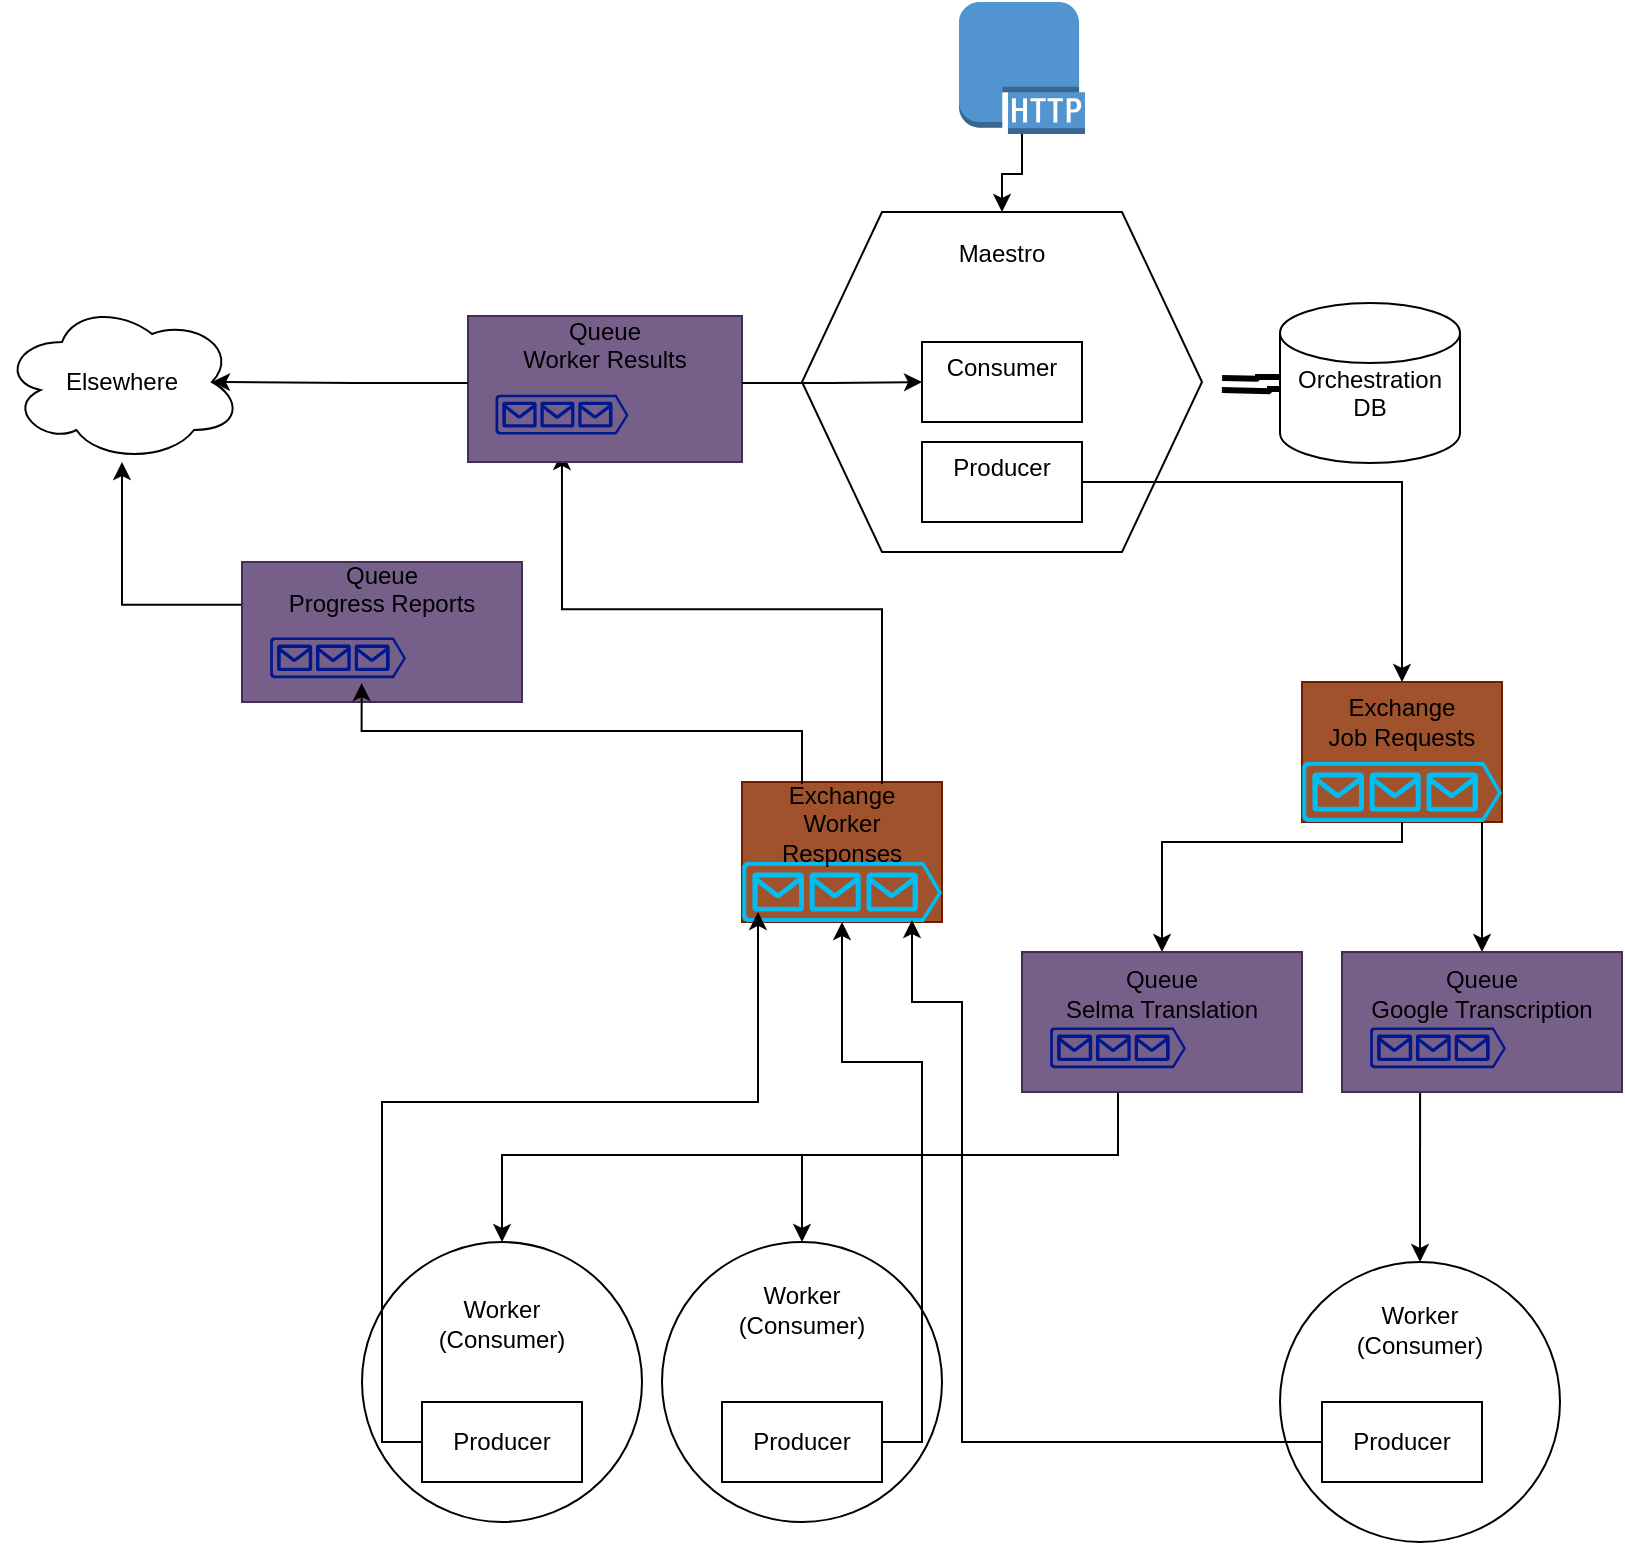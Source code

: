 <mxfile>
    <diagram id="jmxebU8Hmyt5pmjYxlQo" name="Page-1">
        <mxGraphModel dx="2890" dy="929" grid="1" gridSize="10" guides="1" tooltips="1" connect="1" arrows="1" fold="1" page="1" pageScale="1" pageWidth="827" pageHeight="1169" background="none" math="0" shadow="0">
            <root>
                <mxCell id="0"/>
                <mxCell id="1" parent="0"/>
                <mxCell id="F8Vk_rfwNrUZP1xu2jZK-1" value="&lt;div&gt;Orchestration DB&lt;/div&gt;&lt;div&gt;&lt;br&gt;&lt;/div&gt;" style="shape=cylinder3;whiteSpace=wrap;html=1;boundedLbl=1;backgroundOutline=1;size=15;" parent="1" vertex="1">
                    <mxGeometry x="-891" y="190.5" width="90" height="80" as="geometry"/>
                </mxCell>
                <mxCell id="F8Vk_rfwNrUZP1xu2jZK-9" value="" style="group;perimeterSpacing=4;fillColor=#a0522d;strokeColor=#6D1F00;fontColor=#ffffff;" parent="1" vertex="1" connectable="0">
                    <mxGeometry x="-1160" y="430" width="100" height="70" as="geometry"/>
                </mxCell>
                <mxCell id="F8Vk_rfwNrUZP1xu2jZK-3" value="" style="verticalLabelPosition=bottom;html=1;verticalAlign=top;align=center;strokeColor=none;fillColor=#00BEF2;shape=mxgraph.azure.queue_generic;pointerEvents=1;" parent="F8Vk_rfwNrUZP1xu2jZK-9" vertex="1">
                    <mxGeometry y="40.0" width="100.0" height="30" as="geometry"/>
                </mxCell>
                <mxCell id="F8Vk_rfwNrUZP1xu2jZK-8" value="&lt;div&gt;Exchange&lt;/div&gt;&lt;div&gt;Worker Responses&lt;/div&gt;" style="text;html=1;strokeColor=none;fillColor=none;align=center;verticalAlign=middle;whiteSpace=wrap;rounded=0;" parent="F8Vk_rfwNrUZP1xu2jZK-9" vertex="1">
                    <mxGeometry x="10" y="1" width="80" height="40.0" as="geometry"/>
                </mxCell>
                <mxCell id="F8Vk_rfwNrUZP1xu2jZK-16" value="" style="group" parent="1" vertex="1" connectable="0">
                    <mxGeometry x="-1130" y="145" width="200" height="170" as="geometry"/>
                </mxCell>
                <mxCell id="F8Vk_rfwNrUZP1xu2jZK-13" value="&lt;div&gt;Maestro&lt;/div&gt;&lt;div&gt;&lt;br&gt;&lt;/div&gt;&lt;div&gt;&lt;br&gt;&lt;/div&gt;&lt;div&gt;&lt;br&gt;&lt;/div&gt;&lt;div&gt;&lt;br&gt;&lt;/div&gt;&lt;div&gt;&lt;br&gt;&lt;/div&gt;&lt;div&gt;&lt;br&gt;&lt;/div&gt;&lt;div&gt;&lt;br&gt;&lt;/div&gt;&lt;div&gt;&lt;br&gt;&lt;/div&gt;&lt;div&gt;&lt;br&gt;&lt;/div&gt;" style="shape=hexagon;perimeter=hexagonPerimeter2;whiteSpace=wrap;html=1;fixedSize=1;size=40;" parent="F8Vk_rfwNrUZP1xu2jZK-16" vertex="1">
                    <mxGeometry width="200" height="170" as="geometry"/>
                </mxCell>
                <mxCell id="F8Vk_rfwNrUZP1xu2jZK-15" value="&lt;div&gt;Consumer&lt;/div&gt;&lt;div&gt;&lt;br&gt;&lt;/div&gt;" style="rounded=0;whiteSpace=wrap;html=1;" parent="F8Vk_rfwNrUZP1xu2jZK-16" vertex="1">
                    <mxGeometry x="60" y="65" width="80" height="40" as="geometry"/>
                </mxCell>
                <mxCell id="F8Vk_rfwNrUZP1xu2jZK-14" value="&lt;div&gt;Producer&lt;/div&gt;&lt;div&gt;&lt;br&gt;&lt;/div&gt;" style="rounded=0;whiteSpace=wrap;html=1;" parent="F8Vk_rfwNrUZP1xu2jZK-16" vertex="1">
                    <mxGeometry x="60" y="115" width="80" height="40" as="geometry"/>
                </mxCell>
                <mxCell id="F8Vk_rfwNrUZP1xu2jZK-25" style="edgeStyle=orthogonalEdgeStyle;rounded=0;orthogonalLoop=1;jettySize=auto;html=1;exitX=0.75;exitY=0;exitDx=0;exitDy=0;entryX=0.5;entryY=1.436;entryDx=0;entryDy=0;entryPerimeter=0;" parent="1" source="F8Vk_rfwNrUZP1xu2jZK-8" target="1Skw7PVxOpVm50sUuS1Q-14" edge="1">
                    <mxGeometry relative="1" as="geometry"/>
                </mxCell>
                <mxCell id="F8Vk_rfwNrUZP1xu2jZK-12" value="&lt;div&gt;Worker&lt;/div&gt;&lt;div&gt;(Consumer)&lt;br&gt;&lt;/div&gt;&lt;div&gt;&lt;br&gt;&lt;/div&gt;&lt;div&gt;&lt;br&gt;&lt;/div&gt;&lt;div&gt;&lt;br&gt;&lt;/div&gt;&lt;div&gt;&lt;br&gt;&lt;/div&gt;" style="ellipse;whiteSpace=wrap;html=1;aspect=fixed;" parent="1" vertex="1">
                    <mxGeometry x="-1350" y="660" width="140" height="140" as="geometry"/>
                </mxCell>
                <mxCell id="F8Vk_rfwNrUZP1xu2jZK-51" style="edgeStyle=orthogonalEdgeStyle;rounded=0;orthogonalLoop=1;jettySize=auto;html=1;exitX=0;exitY=0.5;exitDx=0;exitDy=0;entryX=0.08;entryY=0.833;entryDx=0;entryDy=0;entryPerimeter=0;" parent="1" source="F8Vk_rfwNrUZP1xu2jZK-11" target="F8Vk_rfwNrUZP1xu2jZK-3" edge="1">
                    <mxGeometry relative="1" as="geometry">
                        <Array as="points">
                            <mxPoint x="-1340" y="760"/>
                            <mxPoint x="-1340" y="590"/>
                            <mxPoint x="-1152" y="590"/>
                        </Array>
                    </mxGeometry>
                </mxCell>
                <mxCell id="F8Vk_rfwNrUZP1xu2jZK-11" value="&lt;div&gt;Producer&lt;/div&gt;" style="rounded=0;whiteSpace=wrap;html=1;" parent="1" vertex="1">
                    <mxGeometry x="-1320" y="740" width="80" height="40" as="geometry"/>
                </mxCell>
                <mxCell id="F8Vk_rfwNrUZP1xu2jZK-26" value="" style="group;perimeterSpacing=4;fillColor=#a0522d;strokeColor=#6D1F00;fontColor=#ffffff;" parent="1" vertex="1" connectable="0">
                    <mxGeometry x="-880" y="380" width="100" height="70" as="geometry"/>
                </mxCell>
                <mxCell id="F8Vk_rfwNrUZP1xu2jZK-27" value="" style="verticalLabelPosition=bottom;html=1;verticalAlign=top;align=center;strokeColor=none;fillColor=#00BEF2;shape=mxgraph.azure.queue_generic;pointerEvents=1;" parent="F8Vk_rfwNrUZP1xu2jZK-26" vertex="1">
                    <mxGeometry y="40.0" width="100.0" height="30" as="geometry"/>
                </mxCell>
                <mxCell id="F8Vk_rfwNrUZP1xu2jZK-28" value="&lt;div&gt;Exchange&lt;/div&gt;&lt;div&gt;Job Requests&lt;br&gt;&lt;/div&gt;" style="text;html=1;strokeColor=none;fillColor=none;align=center;verticalAlign=middle;whiteSpace=wrap;rounded=0;" parent="F8Vk_rfwNrUZP1xu2jZK-26" vertex="1">
                    <mxGeometry x="10" width="80" height="40.0" as="geometry"/>
                </mxCell>
                <mxCell id="F8Vk_rfwNrUZP1xu2jZK-30" style="edgeStyle=orthogonalEdgeStyle;rounded=0;orthogonalLoop=1;jettySize=auto;html=1;exitX=1;exitY=0.5;exitDx=0;exitDy=0;" parent="1" source="F8Vk_rfwNrUZP1xu2jZK-14" target="F8Vk_rfwNrUZP1xu2jZK-28" edge="1">
                    <mxGeometry relative="1" as="geometry"/>
                </mxCell>
                <mxCell id="F8Vk_rfwNrUZP1xu2jZK-42" style="edgeStyle=orthogonalEdgeStyle;rounded=0;orthogonalLoop=1;jettySize=auto;html=1;entryX=0.5;entryY=0;entryDx=0;entryDy=0;" parent="1" target="1Skw7PVxOpVm50sUuS1Q-11" edge="1">
                    <mxGeometry relative="1" as="geometry">
                        <mxPoint x="-790" y="450" as="sourcePoint"/>
                        <Array as="points">
                            <mxPoint x="-790" y="450"/>
                        </Array>
                        <mxPoint x="-857" y="550" as="targetPoint"/>
                    </mxGeometry>
                </mxCell>
                <mxCell id="F8Vk_rfwNrUZP1xu2jZK-44" style="edgeStyle=orthogonalEdgeStyle;rounded=0;orthogonalLoop=1;jettySize=auto;html=1;exitX=0.5;exitY=1;exitDx=0;exitDy=0;exitPerimeter=0;entryX=0.5;entryY=0;entryDx=0;entryDy=0;" parent="1" source="F8Vk_rfwNrUZP1xu2jZK-27" target="1Skw7PVxOpVm50sUuS1Q-7" edge="1">
                    <mxGeometry relative="1" as="geometry">
                        <Array as="points">
                            <mxPoint x="-830" y="460"/>
                            <mxPoint x="-950" y="460"/>
                        </Array>
                        <mxPoint x="-987" y="550" as="targetPoint"/>
                    </mxGeometry>
                </mxCell>
                <mxCell id="F8Vk_rfwNrUZP1xu2jZK-45" value="&lt;div&gt;Worker&lt;/div&gt;&lt;div&gt;(Consumer)&lt;br&gt;&lt;/div&gt;&lt;div&gt;&lt;br&gt;&lt;/div&gt;&lt;div&gt;&lt;br&gt;&lt;/div&gt;&lt;div&gt;&lt;br&gt;&lt;/div&gt;&lt;div&gt;&lt;br&gt;&lt;br&gt;&lt;/div&gt;" style="ellipse;whiteSpace=wrap;html=1;aspect=fixed;" parent="1" vertex="1">
                    <mxGeometry x="-1200" y="660" width="140" height="140" as="geometry"/>
                </mxCell>
                <mxCell id="F8Vk_rfwNrUZP1xu2jZK-46" value="&lt;div&gt;Worker&lt;/div&gt;&lt;div&gt;(Consumer)&lt;br&gt;&lt;/div&gt;&lt;div&gt;&lt;br&gt;&lt;/div&gt;&lt;div&gt;&lt;br&gt;&lt;/div&gt;&lt;div&gt;&lt;br&gt;&lt;/div&gt;&lt;div&gt;&lt;br&gt;&lt;br&gt;&lt;/div&gt;" style="ellipse;whiteSpace=wrap;html=1;aspect=fixed;" parent="1" vertex="1">
                    <mxGeometry x="-891" y="670" width="140" height="140" as="geometry"/>
                </mxCell>
                <mxCell id="F8Vk_rfwNrUZP1xu2jZK-47" value="" style="edgeStyle=orthogonalEdgeStyle;rounded=0;orthogonalLoop=1;jettySize=auto;html=1;exitX=0.368;exitY=1.094;exitDx=0;exitDy=0;exitPerimeter=0;" parent="1" source="1Skw7PVxOpVm50sUuS1Q-10" target="F8Vk_rfwNrUZP1xu2jZK-46" edge="1">
                    <mxGeometry relative="1" as="geometry">
                        <mxPoint x="-862" y="600" as="sourcePoint"/>
                    </mxGeometry>
                </mxCell>
                <mxCell id="F8Vk_rfwNrUZP1xu2jZK-49" style="edgeStyle=orthogonalEdgeStyle;rounded=0;orthogonalLoop=1;jettySize=auto;html=1;exitX=0.5;exitY=1;exitDx=0;exitDy=0;exitPerimeter=0;entryX=0.5;entryY=0;entryDx=0;entryDy=0;" parent="1" source="1Skw7PVxOpVm50sUuS1Q-6" target="F8Vk_rfwNrUZP1xu2jZK-45" edge="1">
                    <mxGeometry relative="1" as="geometry">
                        <mxPoint x="-982" y="600" as="sourcePoint"/>
                    </mxGeometry>
                </mxCell>
                <mxCell id="F8Vk_rfwNrUZP1xu2jZK-50" style="edgeStyle=orthogonalEdgeStyle;rounded=0;orthogonalLoop=1;jettySize=auto;html=1;exitX=0.5;exitY=1;exitDx=0;exitDy=0;exitPerimeter=0;entryX=0.5;entryY=0;entryDx=0;entryDy=0;" parent="1" source="1Skw7PVxOpVm50sUuS1Q-6" target="F8Vk_rfwNrUZP1xu2jZK-12" edge="1">
                    <mxGeometry relative="1" as="geometry">
                        <mxPoint x="-982" y="600" as="sourcePoint"/>
                    </mxGeometry>
                </mxCell>
                <mxCell id="F8Vk_rfwNrUZP1xu2jZK-52" style="edgeStyle=orthogonalEdgeStyle;rounded=0;orthogonalLoop=1;jettySize=auto;html=1;exitX=1;exitY=0.5;exitDx=0;exitDy=0;entryX=0.5;entryY=1;entryDx=0;entryDy=0;entryPerimeter=0;" parent="1" source="F8Vk_rfwNrUZP1xu2jZK-53" target="F8Vk_rfwNrUZP1xu2jZK-3" edge="1">
                    <mxGeometry relative="1" as="geometry">
                        <mxPoint x="-936" y="456" as="targetPoint"/>
                        <Array as="points">
                            <mxPoint x="-1070" y="760"/>
                            <mxPoint x="-1070" y="570"/>
                            <mxPoint x="-1110" y="570"/>
                        </Array>
                    </mxGeometry>
                </mxCell>
                <mxCell id="F8Vk_rfwNrUZP1xu2jZK-53" value="&lt;div&gt;Producer&lt;/div&gt;" style="rounded=0;whiteSpace=wrap;html=1;" parent="1" vertex="1">
                    <mxGeometry x="-1170" y="740" width="80" height="40" as="geometry"/>
                </mxCell>
                <mxCell id="F8Vk_rfwNrUZP1xu2jZK-56" style="edgeStyle=orthogonalEdgeStyle;rounded=0;orthogonalLoop=1;jettySize=auto;html=1;entryX=0.85;entryY=0.967;entryDx=0;entryDy=0;entryPerimeter=0;" parent="1" source="F8Vk_rfwNrUZP1xu2jZK-54" target="F8Vk_rfwNrUZP1xu2jZK-3" edge="1">
                    <mxGeometry relative="1" as="geometry">
                        <mxPoint x="-1050" y="440" as="targetPoint"/>
                        <Array as="points">
                            <mxPoint x="-1050" y="760"/>
                            <mxPoint x="-1050" y="540"/>
                            <mxPoint x="-1075" y="540"/>
                        </Array>
                    </mxGeometry>
                </mxCell>
                <mxCell id="F8Vk_rfwNrUZP1xu2jZK-54" value="&lt;div&gt;Producer&lt;/div&gt;" style="rounded=0;whiteSpace=wrap;html=1;" parent="1" vertex="1">
                    <mxGeometry x="-870" y="740" width="80" height="40" as="geometry"/>
                </mxCell>
                <mxCell id="F8Vk_rfwNrUZP1xu2jZK-57" style="edgeStyle=orthogonalEdgeStyle;rounded=0;orthogonalLoop=1;jettySize=auto;html=1;exitX=0;exitY=0.5;exitDx=0;exitDy=0;" parent="1" source="1Skw7PVxOpVm50sUuS1Q-19" target="F8Vk_rfwNrUZP1xu2jZK-58" edge="1">
                    <mxGeometry relative="1" as="geometry">
                        <mxPoint x="-1240" y="300" as="targetPoint"/>
                    </mxGeometry>
                </mxCell>
                <mxCell id="F8Vk_rfwNrUZP1xu2jZK-58" value="Elsewhere" style="ellipse;shape=cloud;whiteSpace=wrap;html=1;" parent="1" vertex="1">
                    <mxGeometry x="-1530" y="190" width="120" height="80" as="geometry"/>
                </mxCell>
                <mxCell id="1Skw7PVxOpVm50sUuS1Q-5" value="" style="group;fillColor=#76608a;strokeColor=#432D57;fontColor=#ffffff;" parent="1" vertex="1" connectable="0">
                    <mxGeometry x="-1020" y="515" width="140" height="70" as="geometry"/>
                </mxCell>
                <mxCell id="1Skw7PVxOpVm50sUuS1Q-6" value="" style="aspect=fixed;pointerEvents=1;shadow=0;dashed=0;html=1;strokeColor=none;labelPosition=center;verticalLabelPosition=bottom;verticalAlign=top;align=center;fillColor=#00188D;shape=mxgraph.azure.queue_generic" parent="1Skw7PVxOpVm50sUuS1Q-5" vertex="1">
                    <mxGeometry x="14" y="37.683" width="68.023" height="20.409" as="geometry"/>
                </mxCell>
                <mxCell id="1Skw7PVxOpVm50sUuS1Q-7" value="&lt;div&gt;&lt;font style=&quot;font-size: 12px&quot;&gt;Queue&lt;/font&gt;&lt;/div&gt;&lt;div&gt;&lt;font style=&quot;font-size: 12px&quot;&gt;Selma Translation&lt;/font&gt;&lt;/div&gt;" style="text;html=1;strokeColor=none;fillColor=none;align=center;verticalAlign=middle;whiteSpace=wrap;rounded=0;" parent="1Skw7PVxOpVm50sUuS1Q-5" vertex="1">
                    <mxGeometry width="140" height="42.778" as="geometry"/>
                </mxCell>
                <mxCell id="1Skw7PVxOpVm50sUuS1Q-9" value="" style="group;fillColor=#76608a;strokeColor=#432D57;fontColor=#ffffff;" parent="1" vertex="1" connectable="0">
                    <mxGeometry x="-860" y="515" width="140" height="70" as="geometry"/>
                </mxCell>
                <mxCell id="1Skw7PVxOpVm50sUuS1Q-10" value="" style="aspect=fixed;pointerEvents=1;shadow=0;dashed=0;html=1;strokeColor=none;labelPosition=center;verticalLabelPosition=bottom;verticalAlign=top;align=center;fillColor=#00188D;shape=mxgraph.azure.queue_generic" parent="1Skw7PVxOpVm50sUuS1Q-9" vertex="1">
                    <mxGeometry x="14" y="37.683" width="68.023" height="20.409" as="geometry"/>
                </mxCell>
                <mxCell id="1Skw7PVxOpVm50sUuS1Q-11" value="&lt;div&gt;&lt;font style=&quot;font-size: 12px&quot;&gt;Queue&lt;/font&gt;&lt;/div&gt;&lt;div&gt;&lt;font style=&quot;font-size: 12px&quot;&gt;Google Transcription&lt;/font&gt;&lt;/div&gt;" style="text;html=1;strokeColor=none;fillColor=none;align=center;verticalAlign=middle;whiteSpace=wrap;rounded=0;" parent="1Skw7PVxOpVm50sUuS1Q-9" vertex="1">
                    <mxGeometry width="140" height="42.778" as="geometry"/>
                </mxCell>
                <mxCell id="1Skw7PVxOpVm50sUuS1Q-13" value="" style="group;fillColor=#76608a;strokeColor=#432D57;fontColor=#ffffff;" parent="1" vertex="1" connectable="0">
                    <mxGeometry x="-1297" y="197" width="137" height="73" as="geometry"/>
                </mxCell>
                <mxCell id="1Skw7PVxOpVm50sUuS1Q-14" value="" style="aspect=fixed;pointerEvents=1;shadow=0;dashed=0;html=1;strokeColor=none;labelPosition=center;verticalLabelPosition=bottom;verticalAlign=top;align=center;fillColor=#00188D;shape=mxgraph.azure.queue_generic" parent="1Skw7PVxOpVm50sUuS1Q-13" vertex="1">
                    <mxGeometry x="13.7" y="39.298" width="66.565" height="19.971" as="geometry"/>
                </mxCell>
                <mxCell id="1Skw7PVxOpVm50sUuS1Q-15" value="&lt;div&gt;&lt;font style=&quot;font-size: 12px&quot;&gt;Queue&lt;/font&gt;&lt;/div&gt;&lt;div&gt;Worker Results&lt;/div&gt;&lt;div&gt;&lt;br&gt;&lt;/div&gt;" style="text;html=1;strokeColor=none;fillColor=none;align=center;verticalAlign=middle;whiteSpace=wrap;rounded=0;" parent="1Skw7PVxOpVm50sUuS1Q-13" vertex="1">
                    <mxGeometry width="137" height="44.611" as="geometry"/>
                </mxCell>
                <mxCell id="1Skw7PVxOpVm50sUuS1Q-16" style="edgeStyle=orthogonalEdgeStyle;rounded=0;orthogonalLoop=1;jettySize=auto;html=1;exitX=1;exitY=0.75;exitDx=0;exitDy=0;entryX=0;entryY=0.5;entryDx=0;entryDy=0;" parent="1" source="1Skw7PVxOpVm50sUuS1Q-15" target="F8Vk_rfwNrUZP1xu2jZK-15" edge="1">
                    <mxGeometry relative="1" as="geometry"/>
                </mxCell>
                <mxCell id="1Skw7PVxOpVm50sUuS1Q-17" value="" style="group;fillColor=#76608a;strokeColor=#432D57;fontColor=#ffffff;" parent="1" vertex="1" connectable="0">
                    <mxGeometry x="-1410" y="320" width="140" height="70" as="geometry"/>
                </mxCell>
                <mxCell id="1Skw7PVxOpVm50sUuS1Q-18" value="" style="aspect=fixed;pointerEvents=1;shadow=0;dashed=0;html=1;strokeColor=none;labelPosition=center;verticalLabelPosition=bottom;verticalAlign=top;align=center;fillColor=#00188D;shape=mxgraph.azure.queue_generic" parent="1Skw7PVxOpVm50sUuS1Q-17" vertex="1">
                    <mxGeometry x="14" y="37.683" width="68.023" height="20.409" as="geometry"/>
                </mxCell>
                <mxCell id="1Skw7PVxOpVm50sUuS1Q-19" value="&lt;div&gt;&lt;font style=&quot;font-size: 12px&quot;&gt;Queue&lt;/font&gt;&lt;/div&gt;&lt;div&gt;Progress Reports&lt;br&gt;&lt;/div&gt;&lt;div&gt;&lt;br&gt;&lt;/div&gt;" style="text;html=1;strokeColor=none;fillColor=none;align=center;verticalAlign=middle;whiteSpace=wrap;rounded=0;" parent="1Skw7PVxOpVm50sUuS1Q-17" vertex="1">
                    <mxGeometry width="140" height="42.778" as="geometry"/>
                </mxCell>
                <mxCell id="1Skw7PVxOpVm50sUuS1Q-21" style="edgeStyle=orthogonalEdgeStyle;rounded=0;orthogonalLoop=1;jettySize=auto;html=1;exitX=0.25;exitY=0;exitDx=0;exitDy=0;entryX=0.674;entryY=1.121;entryDx=0;entryDy=0;entryPerimeter=0;" parent="1" source="F8Vk_rfwNrUZP1xu2jZK-8" target="1Skw7PVxOpVm50sUuS1Q-18" edge="1">
                    <mxGeometry relative="1" as="geometry"/>
                </mxCell>
                <mxCell id="1Skw7PVxOpVm50sUuS1Q-22" style="edgeStyle=orthogonalEdgeStyle;rounded=0;orthogonalLoop=1;jettySize=auto;html=1;exitX=0;exitY=0.75;exitDx=0;exitDy=0;entryX=0.875;entryY=0.5;entryDx=0;entryDy=0;entryPerimeter=0;" parent="1" source="1Skw7PVxOpVm50sUuS1Q-15" target="F8Vk_rfwNrUZP1xu2jZK-58" edge="1">
                    <mxGeometry relative="1" as="geometry"/>
                </mxCell>
                <mxCell id="1Skw7PVxOpVm50sUuS1Q-24" style="edgeStyle=orthogonalEdgeStyle;rounded=0;orthogonalLoop=1;jettySize=auto;html=1;exitX=1;exitY=0.5;exitDx=0;exitDy=0;shape=link;strokeWidth=3;" parent="1" target="F8Vk_rfwNrUZP1xu2jZK-1" edge="1">
                    <mxGeometry relative="1" as="geometry">
                        <mxPoint x="-920" y="231" as="sourcePoint"/>
                        <mxPoint x="-870" y="226" as="targetPoint"/>
                    </mxGeometry>
                </mxCell>
                <mxCell id="1Skw7PVxOpVm50sUuS1Q-26" style="edgeStyle=orthogonalEdgeStyle;rounded=0;orthogonalLoop=1;jettySize=auto;html=1;entryX=0.5;entryY=0;entryDx=0;entryDy=0;strokeWidth=1;" parent="1" source="1Skw7PVxOpVm50sUuS1Q-27" target="F8Vk_rfwNrUZP1xu2jZK-13" edge="1">
                    <mxGeometry relative="1" as="geometry">
                        <mxPoint x="-1175" y="80" as="sourcePoint"/>
                    </mxGeometry>
                </mxCell>
                <mxCell id="1Skw7PVxOpVm50sUuS1Q-27" value="" style="outlineConnect=0;dashed=0;verticalLabelPosition=bottom;verticalAlign=top;align=center;html=1;shape=mxgraph.aws3.http_protocol;fillColor=#5294CF;gradientColor=none;" parent="1" vertex="1">
                    <mxGeometry x="-1051.5" y="40" width="63" height="66" as="geometry"/>
                </mxCell>
            </root>
        </mxGraphModel>
    </diagram>
</mxfile>